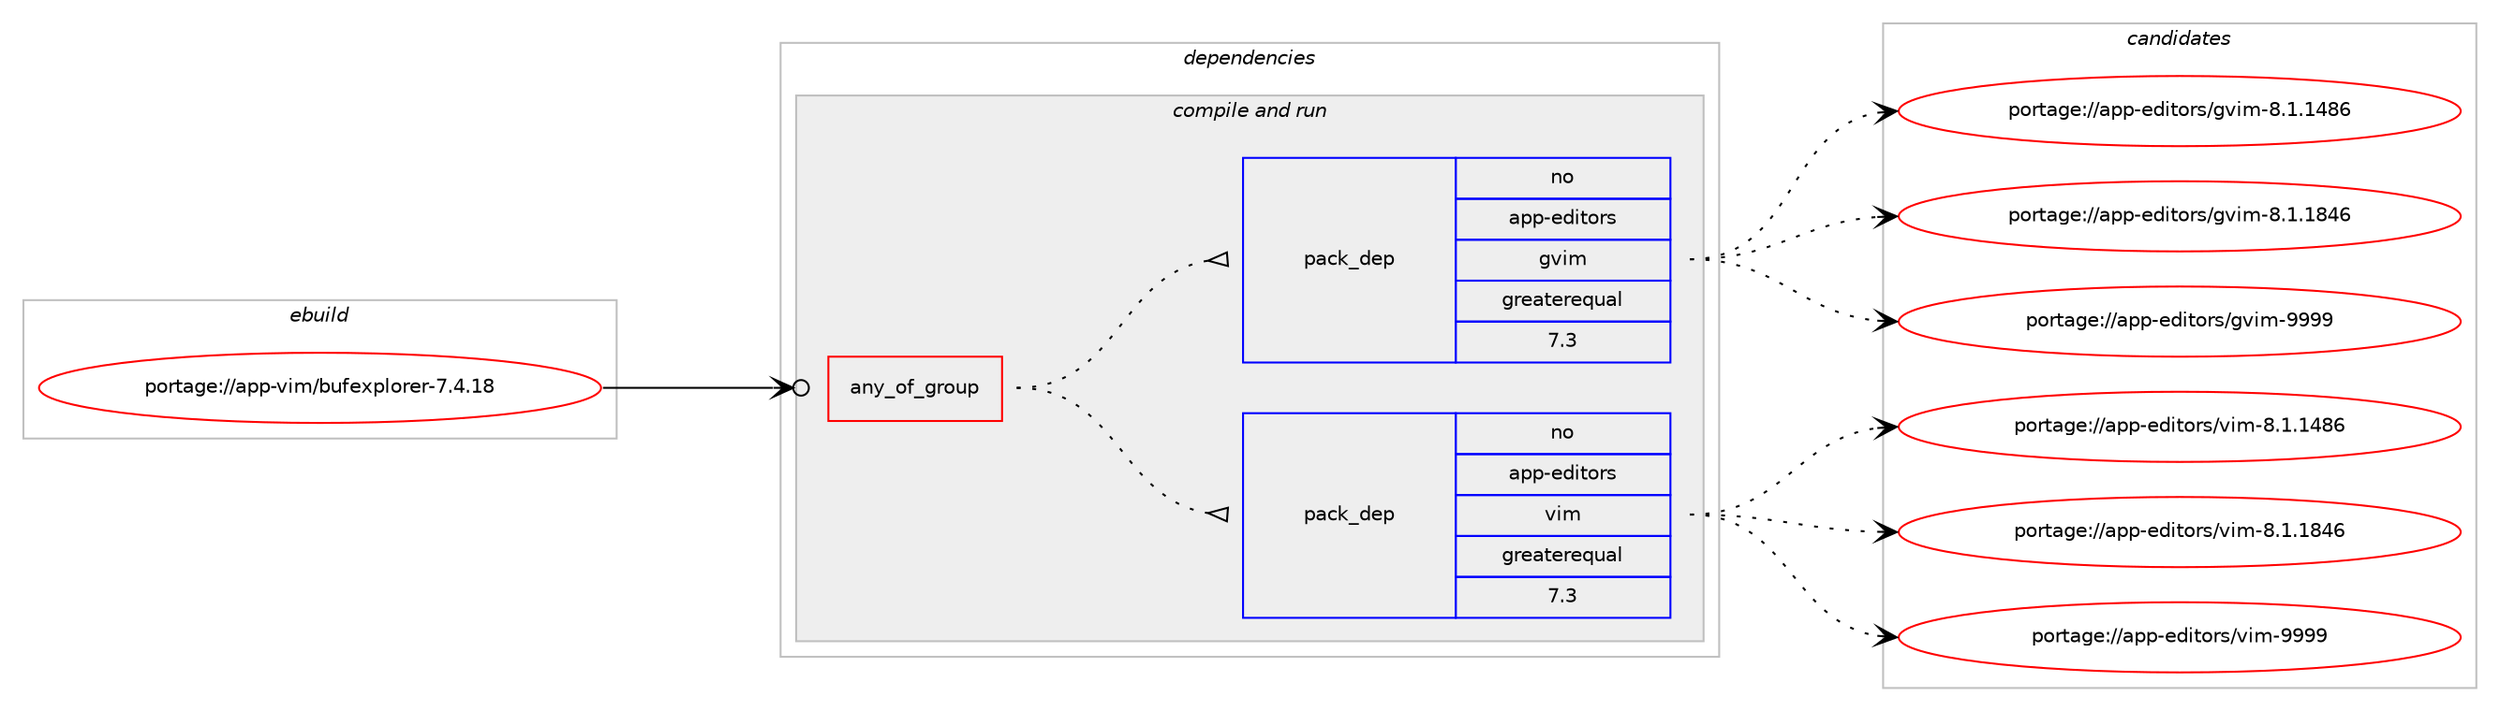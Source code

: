 digraph prolog {

# *************
# Graph options
# *************

newrank=true;
concentrate=true;
compound=true;
graph [rankdir=LR,fontname=Helvetica,fontsize=10,ranksep=1.5];#, ranksep=2.5, nodesep=0.2];
edge  [arrowhead=vee];
node  [fontname=Helvetica,fontsize=10];

# **********
# The ebuild
# **********

subgraph cluster_leftcol {
color=gray;
rank=same;
label=<<i>ebuild</i>>;
id [label="portage://app-vim/bufexplorer-7.4.18", color=red, width=4, href="../app-vim/bufexplorer-7.4.18.svg"];
}

# ****************
# The dependencies
# ****************

subgraph cluster_midcol {
color=gray;
label=<<i>dependencies</i>>;
subgraph cluster_compile {
fillcolor="#eeeeee";
style=filled;
label=<<i>compile</i>>;
}
subgraph cluster_compileandrun {
fillcolor="#eeeeee";
style=filled;
label=<<i>compile and run</i>>;
subgraph any844 {
dependency49149 [label=<<TABLE BORDER="0" CELLBORDER="1" CELLSPACING="0" CELLPADDING="4"><TR><TD CELLPADDING="10">any_of_group</TD></TR></TABLE>>, shape=none, color=red];subgraph pack36603 {
dependency49150 [label=<<TABLE BORDER="0" CELLBORDER="1" CELLSPACING="0" CELLPADDING="4" WIDTH="220"><TR><TD ROWSPAN="6" CELLPADDING="30">pack_dep</TD></TR><TR><TD WIDTH="110">no</TD></TR><TR><TD>app-editors</TD></TR><TR><TD>vim</TD></TR><TR><TD>greaterequal</TD></TR><TR><TD>7.3</TD></TR></TABLE>>, shape=none, color=blue];
}
dependency49149:e -> dependency49150:w [weight=20,style="dotted",arrowhead="oinv"];
subgraph pack36604 {
dependency49151 [label=<<TABLE BORDER="0" CELLBORDER="1" CELLSPACING="0" CELLPADDING="4" WIDTH="220"><TR><TD ROWSPAN="6" CELLPADDING="30">pack_dep</TD></TR><TR><TD WIDTH="110">no</TD></TR><TR><TD>app-editors</TD></TR><TR><TD>gvim</TD></TR><TR><TD>greaterequal</TD></TR><TR><TD>7.3</TD></TR></TABLE>>, shape=none, color=blue];
}
dependency49149:e -> dependency49151:w [weight=20,style="dotted",arrowhead="oinv"];
}
id:e -> dependency49149:w [weight=20,style="solid",arrowhead="odotvee"];
}
subgraph cluster_run {
fillcolor="#eeeeee";
style=filled;
label=<<i>run</i>>;
}
}

# **************
# The candidates
# **************

subgraph cluster_choices {
rank=same;
color=gray;
label=<<i>candidates</i>>;

subgraph choice36603 {
color=black;
nodesep=1;
choiceportage971121124510110010511611111411547118105109455646494649525654 [label="portage://app-editors/vim-8.1.1486", color=red, width=4,href="../app-editors/vim-8.1.1486.svg"];
choiceportage971121124510110010511611111411547118105109455646494649565254 [label="portage://app-editors/vim-8.1.1846", color=red, width=4,href="../app-editors/vim-8.1.1846.svg"];
choiceportage9711211245101100105116111114115471181051094557575757 [label="portage://app-editors/vim-9999", color=red, width=4,href="../app-editors/vim-9999.svg"];
dependency49150:e -> choiceportage971121124510110010511611111411547118105109455646494649525654:w [style=dotted,weight="100"];
dependency49150:e -> choiceportage971121124510110010511611111411547118105109455646494649565254:w [style=dotted,weight="100"];
dependency49150:e -> choiceportage9711211245101100105116111114115471181051094557575757:w [style=dotted,weight="100"];
}
subgraph choice36604 {
color=black;
nodesep=1;
choiceportage971121124510110010511611111411547103118105109455646494649525654 [label="portage://app-editors/gvim-8.1.1486", color=red, width=4,href="../app-editors/gvim-8.1.1486.svg"];
choiceportage971121124510110010511611111411547103118105109455646494649565254 [label="portage://app-editors/gvim-8.1.1846", color=red, width=4,href="../app-editors/gvim-8.1.1846.svg"];
choiceportage9711211245101100105116111114115471031181051094557575757 [label="portage://app-editors/gvim-9999", color=red, width=4,href="../app-editors/gvim-9999.svg"];
dependency49151:e -> choiceportage971121124510110010511611111411547103118105109455646494649525654:w [style=dotted,weight="100"];
dependency49151:e -> choiceportage971121124510110010511611111411547103118105109455646494649565254:w [style=dotted,weight="100"];
dependency49151:e -> choiceportage9711211245101100105116111114115471031181051094557575757:w [style=dotted,weight="100"];
}
}

}
